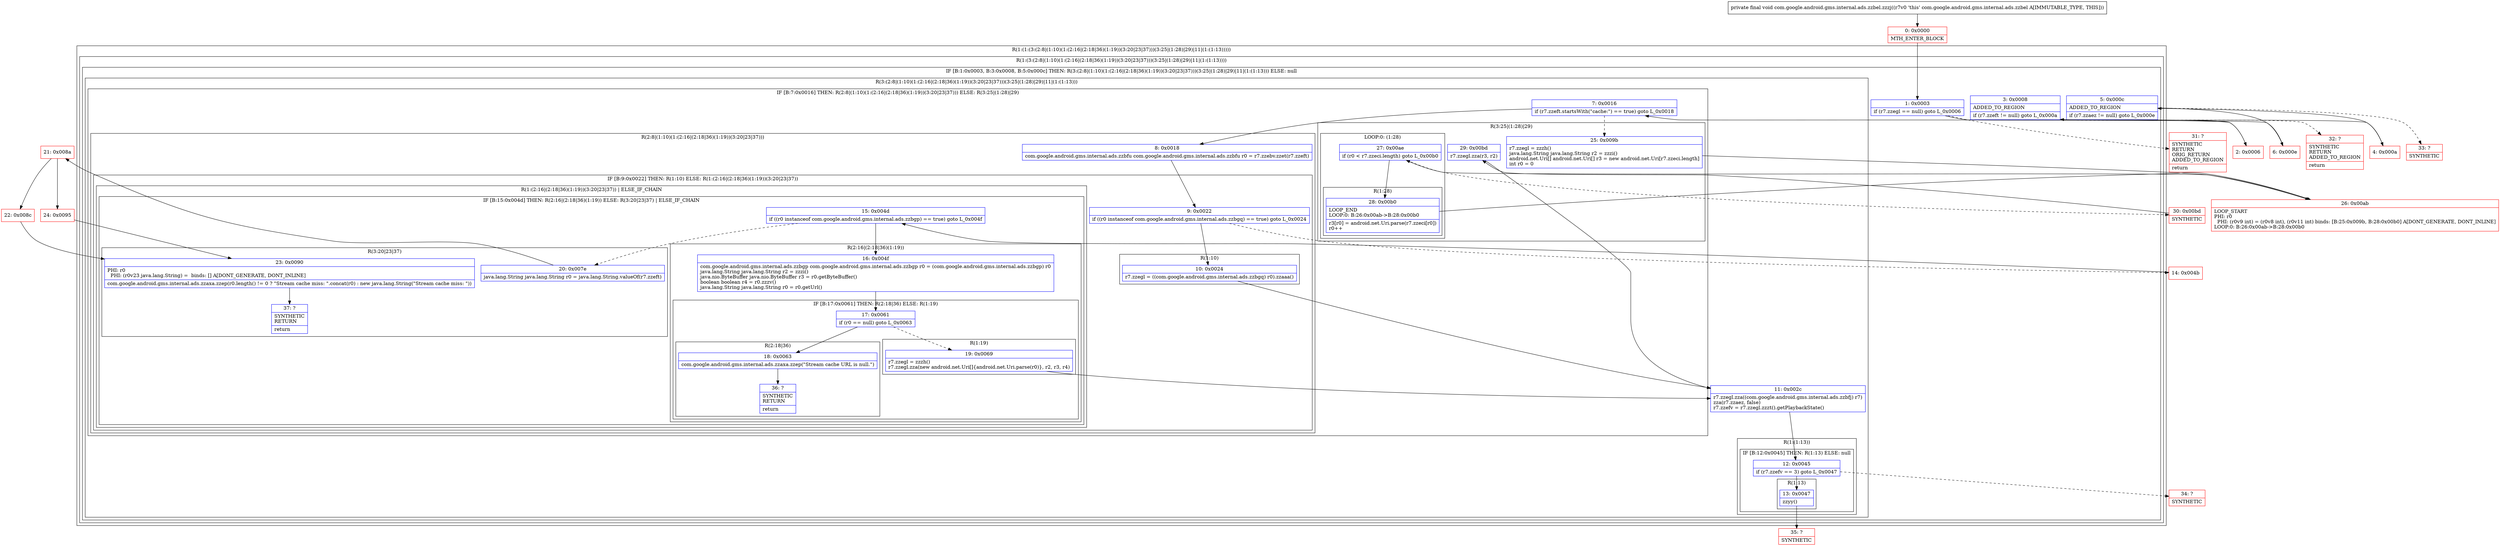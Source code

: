 digraph "CFG forcom.google.android.gms.internal.ads.zzbel.zzzj()V" {
subgraph cluster_Region_518612228 {
label = "R(1:(1:(3:(2:8|(1:10)(1:(2:16|(2:18|36)(1:19))(3:20|23|37)))(3:25|(1:28)|29)|11|(1:(1:13)))))";
node [shape=record,color=blue];
subgraph cluster_Region_540469151 {
label = "R(1:(3:(2:8|(1:10)(1:(2:16|(2:18|36)(1:19))(3:20|23|37)))(3:25|(1:28)|29)|11|(1:(1:13))))";
node [shape=record,color=blue];
subgraph cluster_IfRegion_1373803444 {
label = "IF [B:1:0x0003, B:3:0x0008, B:5:0x000c] THEN: R(3:(2:8|(1:10)(1:(2:16|(2:18|36)(1:19))(3:20|23|37)))(3:25|(1:28)|29)|11|(1:(1:13))) ELSE: null";
node [shape=record,color=blue];
Node_1 [shape=record,label="{1\:\ 0x0003|if (r7.zzegl == null) goto L_0x0006\l}"];
Node_3 [shape=record,label="{3\:\ 0x0008|ADDED_TO_REGION\l|if (r7.zzeft != null) goto L_0x000a\l}"];
Node_5 [shape=record,label="{5\:\ 0x000c|ADDED_TO_REGION\l|if (r7.zzaez != null) goto L_0x000e\l}"];
subgraph cluster_Region_1680653409 {
label = "R(3:(2:8|(1:10)(1:(2:16|(2:18|36)(1:19))(3:20|23|37)))(3:25|(1:28)|29)|11|(1:(1:13)))";
node [shape=record,color=blue];
subgraph cluster_IfRegion_825762981 {
label = "IF [B:7:0x0016] THEN: R(2:8|(1:10)(1:(2:16|(2:18|36)(1:19))(3:20|23|37))) ELSE: R(3:25|(1:28)|29)";
node [shape=record,color=blue];
Node_7 [shape=record,label="{7\:\ 0x0016|if (r7.zzeft.startsWith(\"cache:\") == true) goto L_0x0018\l}"];
subgraph cluster_Region_1940347885 {
label = "R(2:8|(1:10)(1:(2:16|(2:18|36)(1:19))(3:20|23|37)))";
node [shape=record,color=blue];
Node_8 [shape=record,label="{8\:\ 0x0018|com.google.android.gms.internal.ads.zzbfu com.google.android.gms.internal.ads.zzbfu r0 = r7.zzebv.zzet(r7.zzeft)\l}"];
subgraph cluster_IfRegion_264490129 {
label = "IF [B:9:0x0022] THEN: R(1:10) ELSE: R(1:(2:16|(2:18|36)(1:19))(3:20|23|37))";
node [shape=record,color=blue];
Node_9 [shape=record,label="{9\:\ 0x0022|if ((r0 instanceof com.google.android.gms.internal.ads.zzbgq) == true) goto L_0x0024\l}"];
subgraph cluster_Region_1698613857 {
label = "R(1:10)";
node [shape=record,color=blue];
Node_10 [shape=record,label="{10\:\ 0x0024|r7.zzegl = ((com.google.android.gms.internal.ads.zzbgq) r0).zzaaa()\l}"];
}
subgraph cluster_Region_648361730 {
label = "R(1:(2:16|(2:18|36)(1:19))(3:20|23|37)) | ELSE_IF_CHAIN\l";
node [shape=record,color=blue];
subgraph cluster_IfRegion_1493854220 {
label = "IF [B:15:0x004d] THEN: R(2:16|(2:18|36)(1:19)) ELSE: R(3:20|23|37) | ELSE_IF_CHAIN\l";
node [shape=record,color=blue];
Node_15 [shape=record,label="{15\:\ 0x004d|if ((r0 instanceof com.google.android.gms.internal.ads.zzbgp) == true) goto L_0x004f\l}"];
subgraph cluster_Region_280705267 {
label = "R(2:16|(2:18|36)(1:19))";
node [shape=record,color=blue];
Node_16 [shape=record,label="{16\:\ 0x004f|com.google.android.gms.internal.ads.zzbgp com.google.android.gms.internal.ads.zzbgp r0 = (com.google.android.gms.internal.ads.zzbgp) r0\ljava.lang.String java.lang.String r2 = zzzi()\ljava.nio.ByteBuffer java.nio.ByteBuffer r3 = r0.getByteBuffer()\lboolean boolean r4 = r0.zzzv()\ljava.lang.String java.lang.String r0 = r0.getUrl()\l}"];
subgraph cluster_IfRegion_406005481 {
label = "IF [B:17:0x0061] THEN: R(2:18|36) ELSE: R(1:19)";
node [shape=record,color=blue];
Node_17 [shape=record,label="{17\:\ 0x0061|if (r0 == null) goto L_0x0063\l}"];
subgraph cluster_Region_1671393105 {
label = "R(2:18|36)";
node [shape=record,color=blue];
Node_18 [shape=record,label="{18\:\ 0x0063|com.google.android.gms.internal.ads.zzaxa.zzep(\"Stream cache URL is null.\")\l}"];
Node_36 [shape=record,label="{36\:\ ?|SYNTHETIC\lRETURN\l|return\l}"];
}
subgraph cluster_Region_317945523 {
label = "R(1:19)";
node [shape=record,color=blue];
Node_19 [shape=record,label="{19\:\ 0x0069|r7.zzegl = zzzh()\lr7.zzegl.zza(new android.net.Uri[]\{android.net.Uri.parse(r0)\}, r2, r3, r4)\l}"];
}
}
}
subgraph cluster_Region_17684785 {
label = "R(3:20|23|37)";
node [shape=record,color=blue];
Node_20 [shape=record,label="{20\:\ 0x007e|java.lang.String java.lang.String r0 = java.lang.String.valueOf(r7.zzeft)\l}"];
Node_23 [shape=record,label="{23\:\ 0x0090|PHI: r0 \l  PHI: (r0v23 java.lang.String) =  binds: [] A[DONT_GENERATE, DONT_INLINE]\l|com.google.android.gms.internal.ads.zzaxa.zzep(r0.length() != 0 ? \"Stream cache miss: \".concat(r0) : new java.lang.String(\"Stream cache miss: \"))\l}"];
Node_37 [shape=record,label="{37\:\ ?|SYNTHETIC\lRETURN\l|return\l}"];
}
}
}
}
}
subgraph cluster_Region_2052118809 {
label = "R(3:25|(1:28)|29)";
node [shape=record,color=blue];
Node_25 [shape=record,label="{25\:\ 0x009b|r7.zzegl = zzzh()\ljava.lang.String java.lang.String r2 = zzzi()\landroid.net.Uri[] android.net.Uri[] r3 = new android.net.Uri[r7.zzeci.length]\lint r0 = 0\l}"];
subgraph cluster_LoopRegion_1186940652 {
label = "LOOP:0: (1:28)";
node [shape=record,color=blue];
Node_27 [shape=record,label="{27\:\ 0x00ae|if (r0 \< r7.zzeci.length) goto L_0x00b0\l}"];
subgraph cluster_Region_1880314008 {
label = "R(1:28)";
node [shape=record,color=blue];
Node_28 [shape=record,label="{28\:\ 0x00b0|LOOP_END\lLOOP:0: B:26:0x00ab\-\>B:28:0x00b0\l|r3[r0] = android.net.Uri.parse(r7.zzeci[r0])\lr0++\l}"];
}
}
Node_29 [shape=record,label="{29\:\ 0x00bd|r7.zzegl.zza(r3, r2)\l}"];
}
}
Node_11 [shape=record,label="{11\:\ 0x002c|r7.zzegl.zza((com.google.android.gms.internal.ads.zzbfj) r7)\lzza(r7.zzaez, false)\lr7.zzefv = r7.zzegl.zzzt().getPlaybackState()\l}"];
subgraph cluster_Region_1657866487 {
label = "R(1:(1:13))";
node [shape=record,color=blue];
subgraph cluster_IfRegion_305927428 {
label = "IF [B:12:0x0045] THEN: R(1:13) ELSE: null";
node [shape=record,color=blue];
Node_12 [shape=record,label="{12\:\ 0x0045|if (r7.zzefv == 3) goto L_0x0047\l}"];
subgraph cluster_Region_497958246 {
label = "R(1:13)";
node [shape=record,color=blue];
Node_13 [shape=record,label="{13\:\ 0x0047|zzyy()\l}"];
}
}
}
}
}
}
}
Node_0 [shape=record,color=red,label="{0\:\ 0x0000|MTH_ENTER_BLOCK\l}"];
Node_2 [shape=record,color=red,label="{2\:\ 0x0006}"];
Node_4 [shape=record,color=red,label="{4\:\ 0x000a}"];
Node_6 [shape=record,color=red,label="{6\:\ 0x000e}"];
Node_14 [shape=record,color=red,label="{14\:\ 0x004b}"];
Node_21 [shape=record,color=red,label="{21\:\ 0x008a}"];
Node_22 [shape=record,color=red,label="{22\:\ 0x008c}"];
Node_24 [shape=record,color=red,label="{24\:\ 0x0095}"];
Node_26 [shape=record,color=red,label="{26\:\ 0x00ab|LOOP_START\lPHI: r0 \l  PHI: (r0v9 int) = (r0v8 int), (r0v11 int) binds: [B:25:0x009b, B:28:0x00b0] A[DONT_GENERATE, DONT_INLINE]\lLOOP:0: B:26:0x00ab\-\>B:28:0x00b0\l}"];
Node_30 [shape=record,color=red,label="{30\:\ 0x00bd|SYNTHETIC\l}"];
Node_31 [shape=record,color=red,label="{31\:\ ?|SYNTHETIC\lRETURN\lORIG_RETURN\lADDED_TO_REGION\l|return\l}"];
Node_32 [shape=record,color=red,label="{32\:\ ?|SYNTHETIC\lRETURN\lADDED_TO_REGION\l|return\l}"];
Node_33 [shape=record,color=red,label="{33\:\ ?|SYNTHETIC\l}"];
Node_34 [shape=record,color=red,label="{34\:\ ?|SYNTHETIC\l}"];
Node_35 [shape=record,color=red,label="{35\:\ ?|SYNTHETIC\l}"];
MethodNode[shape=record,label="{private final void com.google.android.gms.internal.ads.zzbel.zzzj((r7v0 'this' com.google.android.gms.internal.ads.zzbel A[IMMUTABLE_TYPE, THIS])) }"];
MethodNode -> Node_0;
Node_1 -> Node_2;
Node_1 -> Node_31[style=dashed];
Node_3 -> Node_4;
Node_3 -> Node_32[style=dashed];
Node_5 -> Node_6;
Node_5 -> Node_33[style=dashed];
Node_7 -> Node_8;
Node_7 -> Node_25[style=dashed];
Node_8 -> Node_9;
Node_9 -> Node_10;
Node_9 -> Node_14[style=dashed];
Node_10 -> Node_11;
Node_15 -> Node_16;
Node_15 -> Node_20[style=dashed];
Node_16 -> Node_17;
Node_17 -> Node_18;
Node_17 -> Node_19[style=dashed];
Node_18 -> Node_36;
Node_19 -> Node_11;
Node_20 -> Node_21;
Node_23 -> Node_37;
Node_25 -> Node_26;
Node_27 -> Node_28;
Node_27 -> Node_30[style=dashed];
Node_28 -> Node_26;
Node_29 -> Node_11;
Node_11 -> Node_12;
Node_12 -> Node_13;
Node_12 -> Node_34[style=dashed];
Node_13 -> Node_35;
Node_0 -> Node_1;
Node_2 -> Node_3;
Node_4 -> Node_5;
Node_6 -> Node_7;
Node_14 -> Node_15;
Node_21 -> Node_22;
Node_21 -> Node_24;
Node_22 -> Node_23;
Node_24 -> Node_23;
Node_26 -> Node_27;
Node_30 -> Node_29;
}

